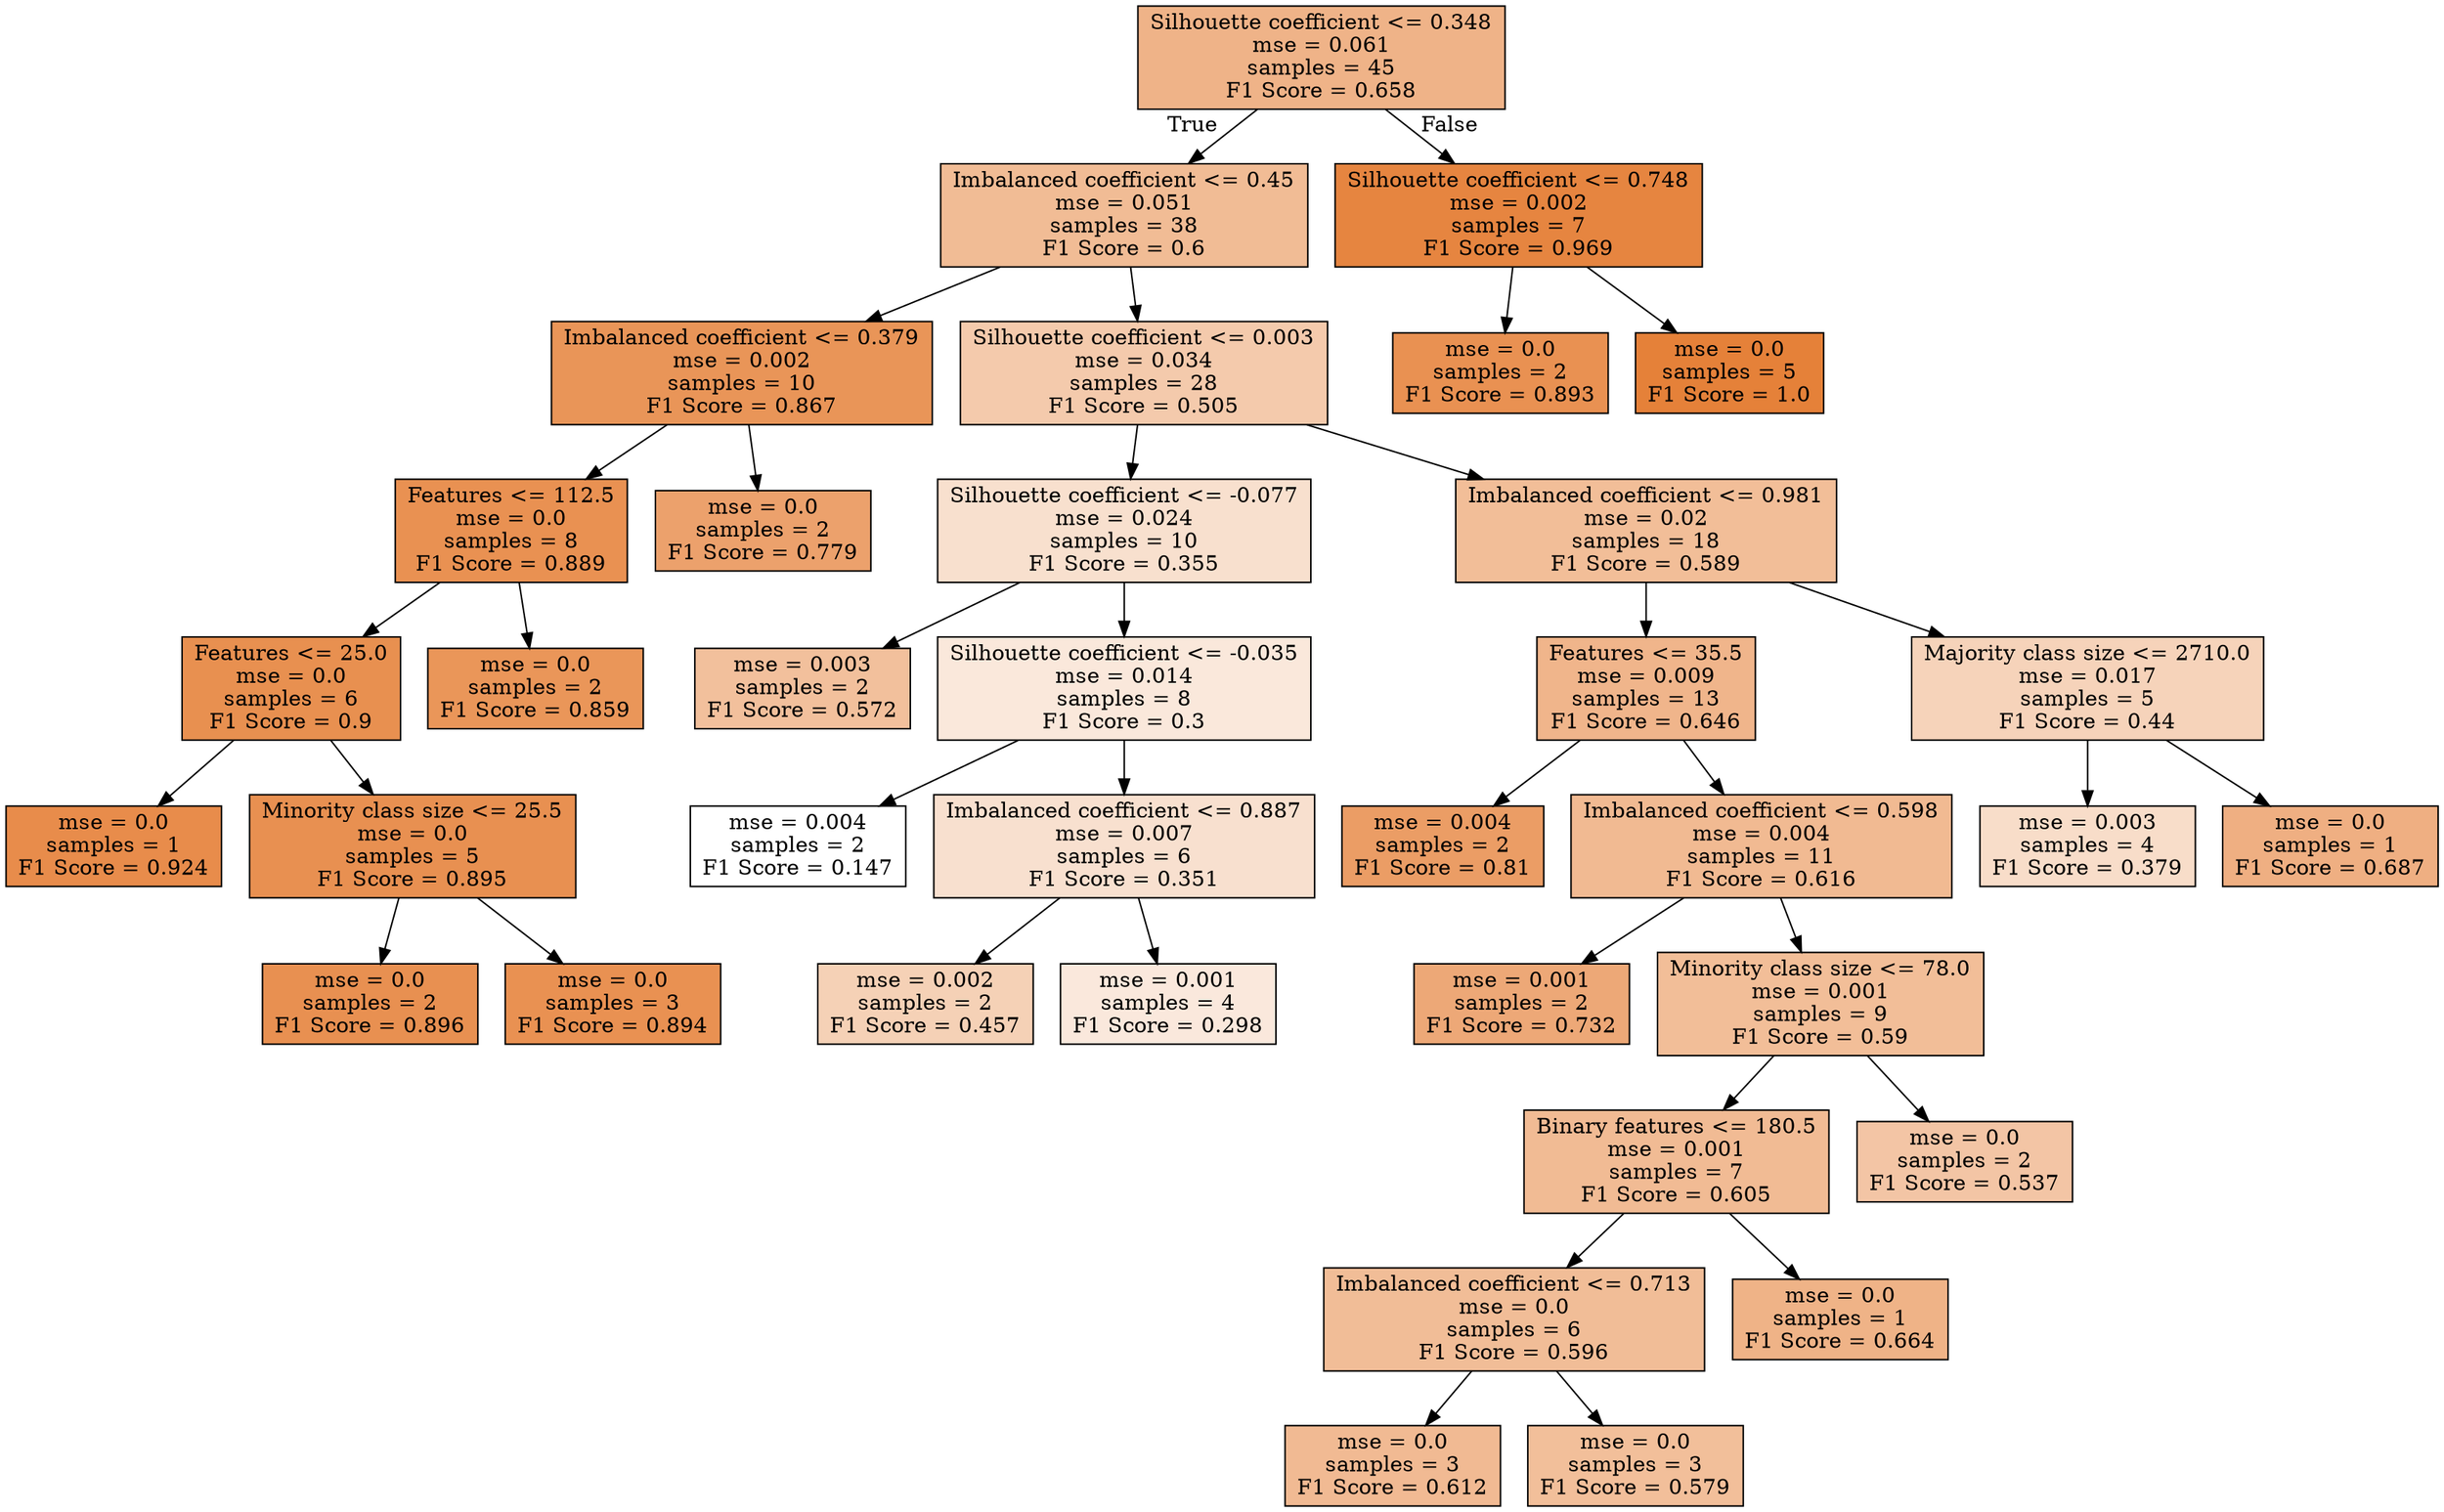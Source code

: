 digraph Tree {
node [shape=box, style="filled", color="black"] ;
0 [label="Silhouette coefficient <= 0.348\nmse = 0.061\nsamples = 45\nF1 Score = 0.658", fillcolor="#e5813999"] ;
1 [label="Imbalanced coefficient <= 0.45\nmse = 0.051\nsamples = 38\nF1 Score = 0.6", fillcolor="#e5813988"] ;
0 -> 1 [labeldistance=2.5, labelangle=45, headlabel="True"] ;
2 [label="Imbalanced coefficient <= 0.379\nmse = 0.002\nsamples = 10\nF1 Score = 0.867", fillcolor="#e58139d7"] ;
1 -> 2 ;
3 [label="Features <= 112.5\nmse = 0.0\nsamples = 8\nF1 Score = 0.889", fillcolor="#e58139de"] ;
2 -> 3 ;
4 [label="Features <= 25.0\nmse = 0.0\nsamples = 6\nF1 Score = 0.9", fillcolor="#e58139e1"] ;
3 -> 4 ;
5 [label="mse = 0.0\nsamples = 1\nF1 Score = 0.924", fillcolor="#e58139e8"] ;
4 -> 5 ;
6 [label="Minority class size <= 25.5\nmse = 0.0\nsamples = 5\nF1 Score = 0.895", fillcolor="#e58139e0"] ;
4 -> 6 ;
7 [label="mse = 0.0\nsamples = 2\nF1 Score = 0.896", fillcolor="#e58139e0"] ;
6 -> 7 ;
8 [label="mse = 0.0\nsamples = 3\nF1 Score = 0.894", fillcolor="#e58139df"] ;
6 -> 8 ;
9 [label="mse = 0.0\nsamples = 2\nF1 Score = 0.859", fillcolor="#e58139d5"] ;
3 -> 9 ;
10 [label="mse = 0.0\nsamples = 2\nF1 Score = 0.779", fillcolor="#e58139bd"] ;
2 -> 10 ;
11 [label="Silhouette coefficient <= 0.003\nmse = 0.034\nsamples = 28\nF1 Score = 0.505", fillcolor="#e581396b"] ;
1 -> 11 ;
12 [label="Silhouette coefficient <= -0.077\nmse = 0.024\nsamples = 10\nF1 Score = 0.355", fillcolor="#e581393e"] ;
11 -> 12 ;
13 [label="mse = 0.003\nsamples = 2\nF1 Score = 0.572", fillcolor="#e581397f"] ;
12 -> 13 ;
14 [label="Silhouette coefficient <= -0.035\nmse = 0.014\nsamples = 8\nF1 Score = 0.3", fillcolor="#e581392e"] ;
12 -> 14 ;
15 [label="mse = 0.004\nsamples = 2\nF1 Score = 0.147", fillcolor="#e5813900"] ;
14 -> 15 ;
16 [label="Imbalanced coefficient <= 0.887\nmse = 0.007\nsamples = 6\nF1 Score = 0.351", fillcolor="#e581393d"] ;
14 -> 16 ;
17 [label="mse = 0.002\nsamples = 2\nF1 Score = 0.457", fillcolor="#e581395d"] ;
16 -> 17 ;
18 [label="mse = 0.001\nsamples = 4\nF1 Score = 0.298", fillcolor="#e581392d"] ;
16 -> 18 ;
19 [label="Imbalanced coefficient <= 0.981\nmse = 0.02\nsamples = 18\nF1 Score = 0.589", fillcolor="#e5813984"] ;
11 -> 19 ;
20 [label="Features <= 35.5\nmse = 0.009\nsamples = 13\nF1 Score = 0.646", fillcolor="#e5813995"] ;
19 -> 20 ;
21 [label="mse = 0.004\nsamples = 2\nF1 Score = 0.81", fillcolor="#e58139c6"] ;
20 -> 21 ;
22 [label="Imbalanced coefficient <= 0.598\nmse = 0.004\nsamples = 11\nF1 Score = 0.616", fillcolor="#e581398c"] ;
20 -> 22 ;
23 [label="mse = 0.001\nsamples = 2\nF1 Score = 0.732", fillcolor="#e58139af"] ;
22 -> 23 ;
24 [label="Minority class size <= 78.0\nmse = 0.001\nsamples = 9\nF1 Score = 0.59", fillcolor="#e5813984"] ;
22 -> 24 ;
25 [label="Binary features <= 180.5\nmse = 0.001\nsamples = 7\nF1 Score = 0.605", fillcolor="#e5813989"] ;
24 -> 25 ;
26 [label="Imbalanced coefficient <= 0.713\nmse = 0.0\nsamples = 6\nF1 Score = 0.596", fillcolor="#e5813986"] ;
25 -> 26 ;
27 [label="mse = 0.0\nsamples = 3\nF1 Score = 0.612", fillcolor="#e581398b"] ;
26 -> 27 ;
28 [label="mse = 0.0\nsamples = 3\nF1 Score = 0.579", fillcolor="#e5813981"] ;
26 -> 28 ;
29 [label="mse = 0.0\nsamples = 1\nF1 Score = 0.664", fillcolor="#e581399a"] ;
25 -> 29 ;
30 [label="mse = 0.0\nsamples = 2\nF1 Score = 0.537", fillcolor="#e5813974"] ;
24 -> 30 ;
31 [label="Majority class size <= 2710.0\nmse = 0.017\nsamples = 5\nF1 Score = 0.44", fillcolor="#e5813958"] ;
19 -> 31 ;
32 [label="mse = 0.003\nsamples = 4\nF1 Score = 0.379", fillcolor="#e5813945"] ;
31 -> 32 ;
33 [label="mse = 0.0\nsamples = 1\nF1 Score = 0.687", fillcolor="#e58139a1"] ;
31 -> 33 ;
34 [label="Silhouette coefficient <= 0.748\nmse = 0.002\nsamples = 7\nF1 Score = 0.969", fillcolor="#e58139f6"] ;
0 -> 34 [labeldistance=2.5, labelangle=-45, headlabel="False"] ;
35 [label="mse = 0.0\nsamples = 2\nF1 Score = 0.893", fillcolor="#e58139df"] ;
34 -> 35 ;
36 [label="mse = 0.0\nsamples = 5\nF1 Score = 1.0", fillcolor="#e58139ff"] ;
34 -> 36 ;
}